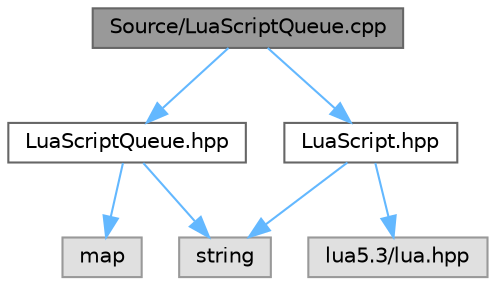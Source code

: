digraph "Source/LuaScriptQueue.cpp"
{
 // INTERACTIVE_SVG=YES
 // LATEX_PDF_SIZE
  bgcolor="transparent";
  edge [fontname=Helvetica,fontsize=10,labelfontname=Helvetica,labelfontsize=10];
  node [fontname=Helvetica,fontsize=10,shape=box,height=0.2,width=0.4];
  Node1 [label="Source/LuaScriptQueue.cpp",height=0.2,width=0.4,color="gray40", fillcolor="grey60", style="filled", fontcolor="black",tooltip=" "];
  Node1 -> Node2 [color="steelblue1",style="solid"];
  Node2 [label="LuaScriptQueue.hpp",height=0.2,width=0.4,color="grey40", fillcolor="white", style="filled",URL="$_lua_script_queue_8hpp.html",tooltip="This class essentially just collects all of the scripts that need to be run from all the various end-..."];
  Node2 -> Node3 [color="steelblue1",style="solid"];
  Node3 [label="map",height=0.2,width=0.4,color="grey60", fillcolor="#E0E0E0", style="filled",tooltip=" "];
  Node2 -> Node4 [color="steelblue1",style="solid"];
  Node4 [label="string",height=0.2,width=0.4,color="grey60", fillcolor="#E0E0E0", style="filled",tooltip=" "];
  Node1 -> Node5 [color="steelblue1",style="solid"];
  Node5 [label="LuaScript.hpp",height=0.2,width=0.4,color="grey40", fillcolor="white", style="filled",URL="$_lua_script_8hpp.html",tooltip="This is the basic Lua script wrapper - it is what the end-user will create and add to the queue...."];
  Node5 -> Node4 [color="steelblue1",style="solid"];
  Node5 -> Node6 [color="steelblue1",style="solid"];
  Node6 [label="lua5.3/lua.hpp",height=0.2,width=0.4,color="grey60", fillcolor="#E0E0E0", style="filled",tooltip=" "];
}
